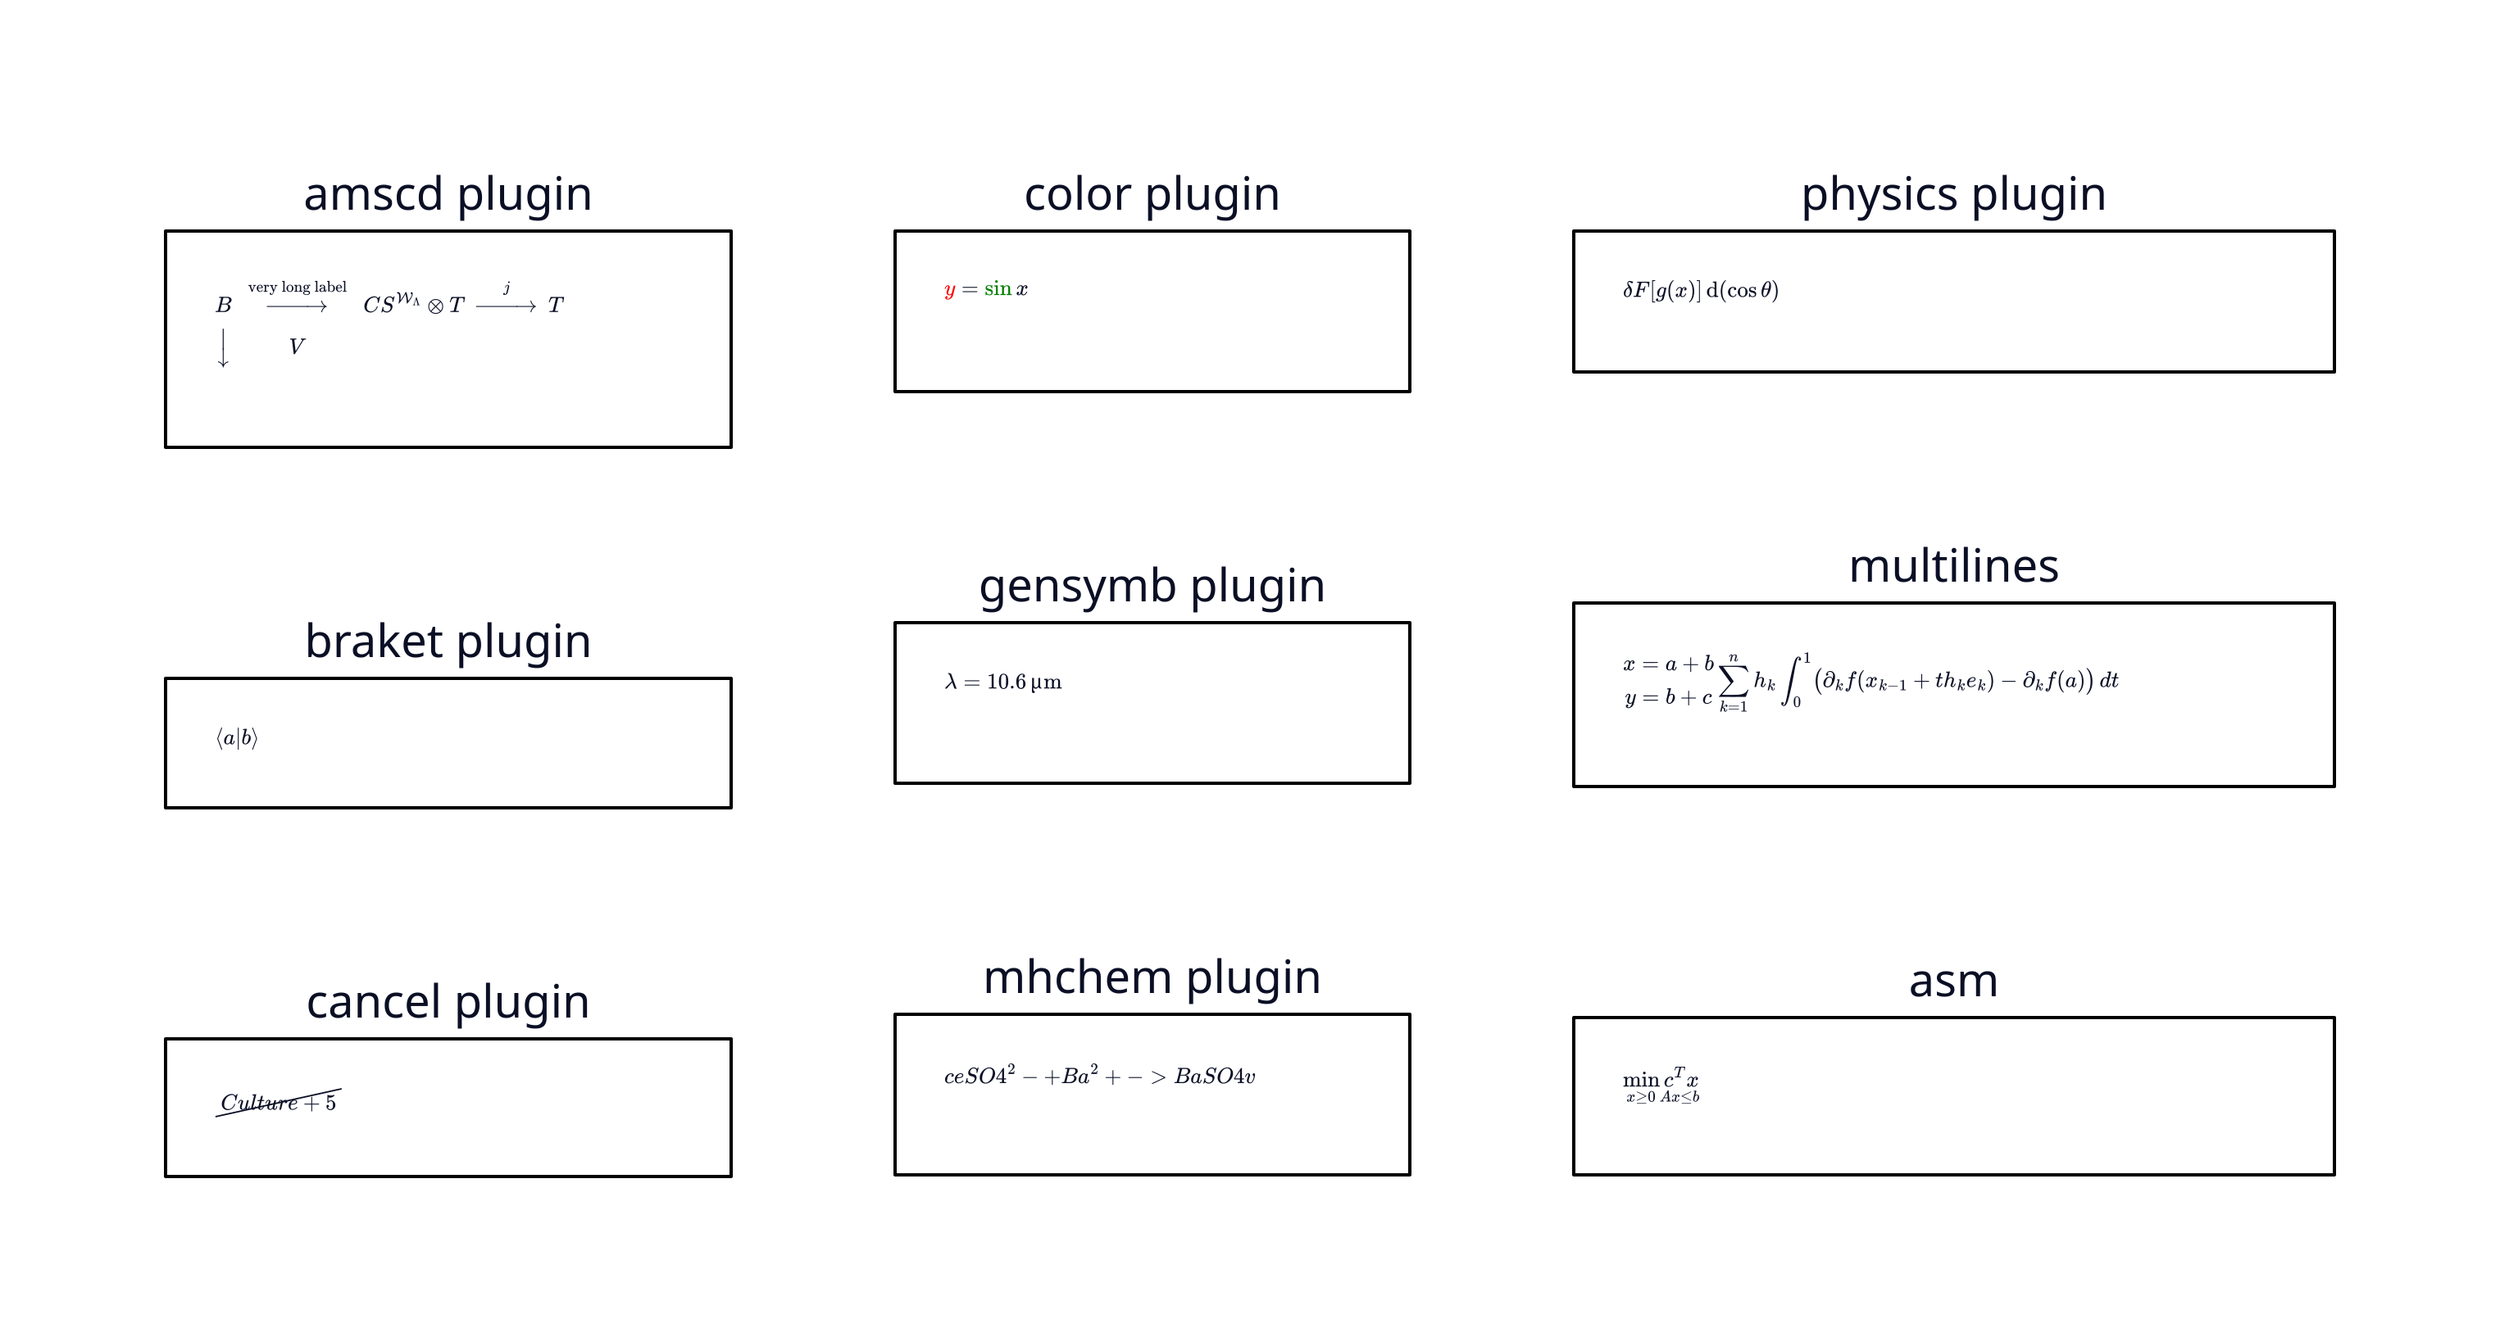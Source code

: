 grid-columns: 3
grid-gap: 100

*.style.fill: transparent
*.style.stroke: black

amscd plugin: {
  ex: |tex
    \\begin{CD} B @>{\\text{very long label}}>> C S^{{\\mathcal{W}}_\\Lambda}\\otimes T @>j>> T\\\\ @VVV V \\end{CD}
  |
}

braket plugin: {
  ex: |tex
    \\bra{a}\\ket{b}
  |
}

cancel plugin: {
  ex: |tex
    \\cancel{Culture + 5}
  |
}

color plugin: {
  ex: |tex
    \\textcolor{red}{y} = \\textcolor{green}{\\sin} x
  |
}

gensymb plugin: {
  ex: |tex
    \\lambda = 10.6\\,\\micro\\mathrm{m}
  |
}

mhchem plugin: {
  ex: |tex
    \ce{SO4^2- + Ba^2+ -> BaSO4 v}
  |
}

physics plugin: {
  ex: |tex
    \\var{F[g(x)]}
    \\dd(\\cos\\theta)
  |
}

multilines: {
  ex: |tex
    \\displaylines{x = a + b \\\\ y = b + c}
    \\sum_{k=1}^{n} h_{k} \\int_{0}^{1} \\bigl(\\partial_{k} f(x_{k-1}+t h_{k} e_{k}) -\\partial_{k} f(a)\\bigr) \\,dt
  |
}

asm: {
  ex: |latex
    \\min_{ \\mathclap{\\substack{ x \\in \\mathbb{R}^n \\ x \\geq 0 \\ Ax \\leq b }}} c^T x
  |
}

